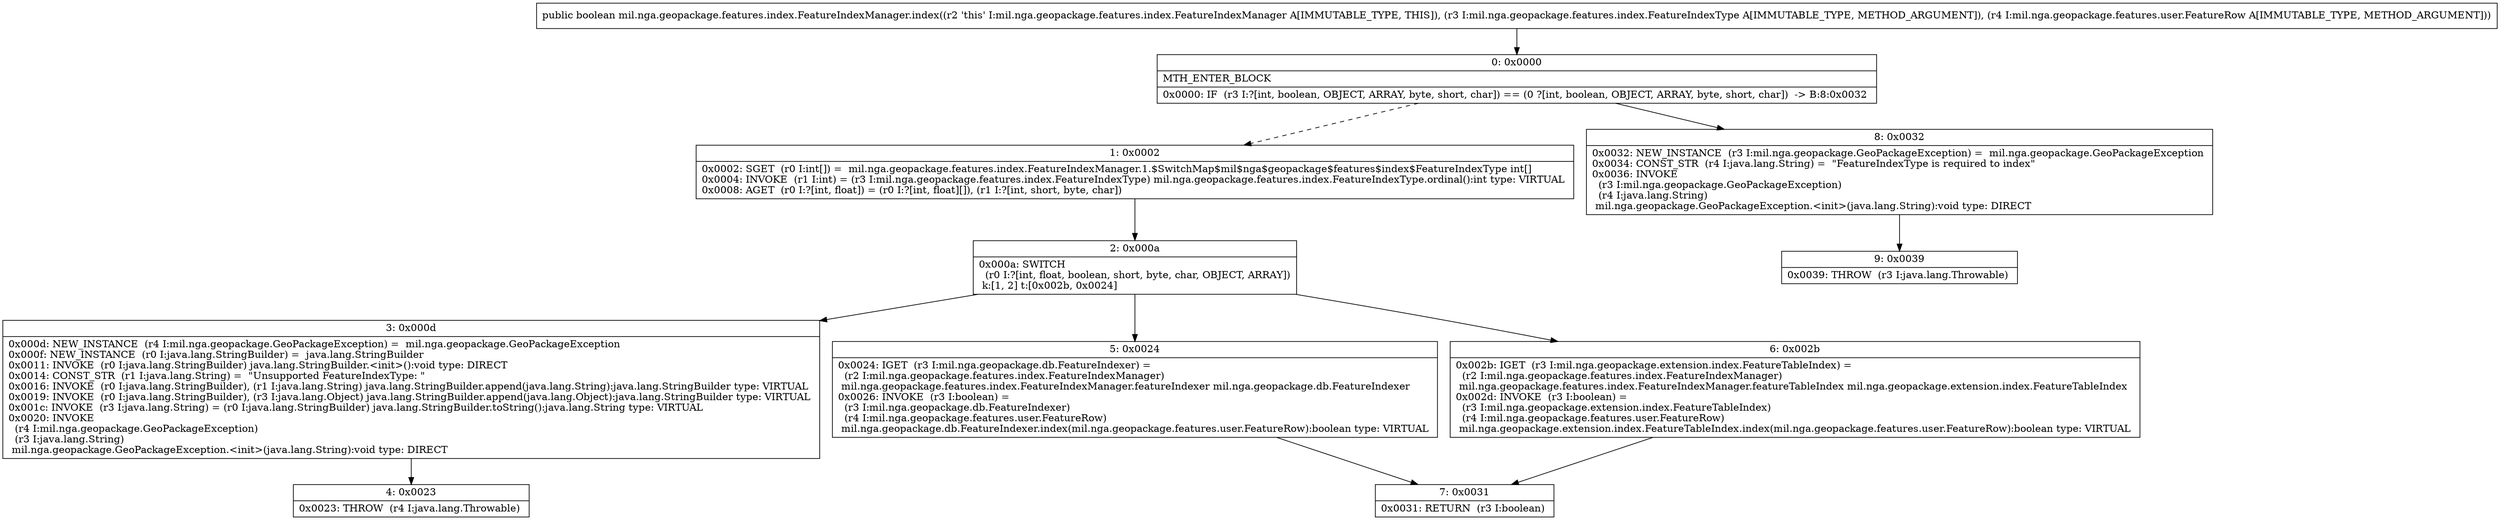 digraph "CFG formil.nga.geopackage.features.index.FeatureIndexManager.index(Lmil\/nga\/geopackage\/features\/index\/FeatureIndexType;Lmil\/nga\/geopackage\/features\/user\/FeatureRow;)Z" {
Node_0 [shape=record,label="{0\:\ 0x0000|MTH_ENTER_BLOCK\l|0x0000: IF  (r3 I:?[int, boolean, OBJECT, ARRAY, byte, short, char]) == (0 ?[int, boolean, OBJECT, ARRAY, byte, short, char])  \-\> B:8:0x0032 \l}"];
Node_1 [shape=record,label="{1\:\ 0x0002|0x0002: SGET  (r0 I:int[]) =  mil.nga.geopackage.features.index.FeatureIndexManager.1.$SwitchMap$mil$nga$geopackage$features$index$FeatureIndexType int[] \l0x0004: INVOKE  (r1 I:int) = (r3 I:mil.nga.geopackage.features.index.FeatureIndexType) mil.nga.geopackage.features.index.FeatureIndexType.ordinal():int type: VIRTUAL \l0x0008: AGET  (r0 I:?[int, float]) = (r0 I:?[int, float][]), (r1 I:?[int, short, byte, char]) \l}"];
Node_2 [shape=record,label="{2\:\ 0x000a|0x000a: SWITCH  \l  (r0 I:?[int, float, boolean, short, byte, char, OBJECT, ARRAY])\l k:[1, 2] t:[0x002b, 0x0024] \l}"];
Node_3 [shape=record,label="{3\:\ 0x000d|0x000d: NEW_INSTANCE  (r4 I:mil.nga.geopackage.GeoPackageException) =  mil.nga.geopackage.GeoPackageException \l0x000f: NEW_INSTANCE  (r0 I:java.lang.StringBuilder) =  java.lang.StringBuilder \l0x0011: INVOKE  (r0 I:java.lang.StringBuilder) java.lang.StringBuilder.\<init\>():void type: DIRECT \l0x0014: CONST_STR  (r1 I:java.lang.String) =  \"Unsupported FeatureIndexType: \" \l0x0016: INVOKE  (r0 I:java.lang.StringBuilder), (r1 I:java.lang.String) java.lang.StringBuilder.append(java.lang.String):java.lang.StringBuilder type: VIRTUAL \l0x0019: INVOKE  (r0 I:java.lang.StringBuilder), (r3 I:java.lang.Object) java.lang.StringBuilder.append(java.lang.Object):java.lang.StringBuilder type: VIRTUAL \l0x001c: INVOKE  (r3 I:java.lang.String) = (r0 I:java.lang.StringBuilder) java.lang.StringBuilder.toString():java.lang.String type: VIRTUAL \l0x0020: INVOKE  \l  (r4 I:mil.nga.geopackage.GeoPackageException)\l  (r3 I:java.lang.String)\l mil.nga.geopackage.GeoPackageException.\<init\>(java.lang.String):void type: DIRECT \l}"];
Node_4 [shape=record,label="{4\:\ 0x0023|0x0023: THROW  (r4 I:java.lang.Throwable) \l}"];
Node_5 [shape=record,label="{5\:\ 0x0024|0x0024: IGET  (r3 I:mil.nga.geopackage.db.FeatureIndexer) = \l  (r2 I:mil.nga.geopackage.features.index.FeatureIndexManager)\l mil.nga.geopackage.features.index.FeatureIndexManager.featureIndexer mil.nga.geopackage.db.FeatureIndexer \l0x0026: INVOKE  (r3 I:boolean) = \l  (r3 I:mil.nga.geopackage.db.FeatureIndexer)\l  (r4 I:mil.nga.geopackage.features.user.FeatureRow)\l mil.nga.geopackage.db.FeatureIndexer.index(mil.nga.geopackage.features.user.FeatureRow):boolean type: VIRTUAL \l}"];
Node_6 [shape=record,label="{6\:\ 0x002b|0x002b: IGET  (r3 I:mil.nga.geopackage.extension.index.FeatureTableIndex) = \l  (r2 I:mil.nga.geopackage.features.index.FeatureIndexManager)\l mil.nga.geopackage.features.index.FeatureIndexManager.featureTableIndex mil.nga.geopackage.extension.index.FeatureTableIndex \l0x002d: INVOKE  (r3 I:boolean) = \l  (r3 I:mil.nga.geopackage.extension.index.FeatureTableIndex)\l  (r4 I:mil.nga.geopackage.features.user.FeatureRow)\l mil.nga.geopackage.extension.index.FeatureTableIndex.index(mil.nga.geopackage.features.user.FeatureRow):boolean type: VIRTUAL \l}"];
Node_7 [shape=record,label="{7\:\ 0x0031|0x0031: RETURN  (r3 I:boolean) \l}"];
Node_8 [shape=record,label="{8\:\ 0x0032|0x0032: NEW_INSTANCE  (r3 I:mil.nga.geopackage.GeoPackageException) =  mil.nga.geopackage.GeoPackageException \l0x0034: CONST_STR  (r4 I:java.lang.String) =  \"FeatureIndexType is required to index\" \l0x0036: INVOKE  \l  (r3 I:mil.nga.geopackage.GeoPackageException)\l  (r4 I:java.lang.String)\l mil.nga.geopackage.GeoPackageException.\<init\>(java.lang.String):void type: DIRECT \l}"];
Node_9 [shape=record,label="{9\:\ 0x0039|0x0039: THROW  (r3 I:java.lang.Throwable) \l}"];
MethodNode[shape=record,label="{public boolean mil.nga.geopackage.features.index.FeatureIndexManager.index((r2 'this' I:mil.nga.geopackage.features.index.FeatureIndexManager A[IMMUTABLE_TYPE, THIS]), (r3 I:mil.nga.geopackage.features.index.FeatureIndexType A[IMMUTABLE_TYPE, METHOD_ARGUMENT]), (r4 I:mil.nga.geopackage.features.user.FeatureRow A[IMMUTABLE_TYPE, METHOD_ARGUMENT])) }"];
MethodNode -> Node_0;
Node_0 -> Node_1[style=dashed];
Node_0 -> Node_8;
Node_1 -> Node_2;
Node_2 -> Node_3;
Node_2 -> Node_5;
Node_2 -> Node_6;
Node_3 -> Node_4;
Node_5 -> Node_7;
Node_6 -> Node_7;
Node_8 -> Node_9;
}

